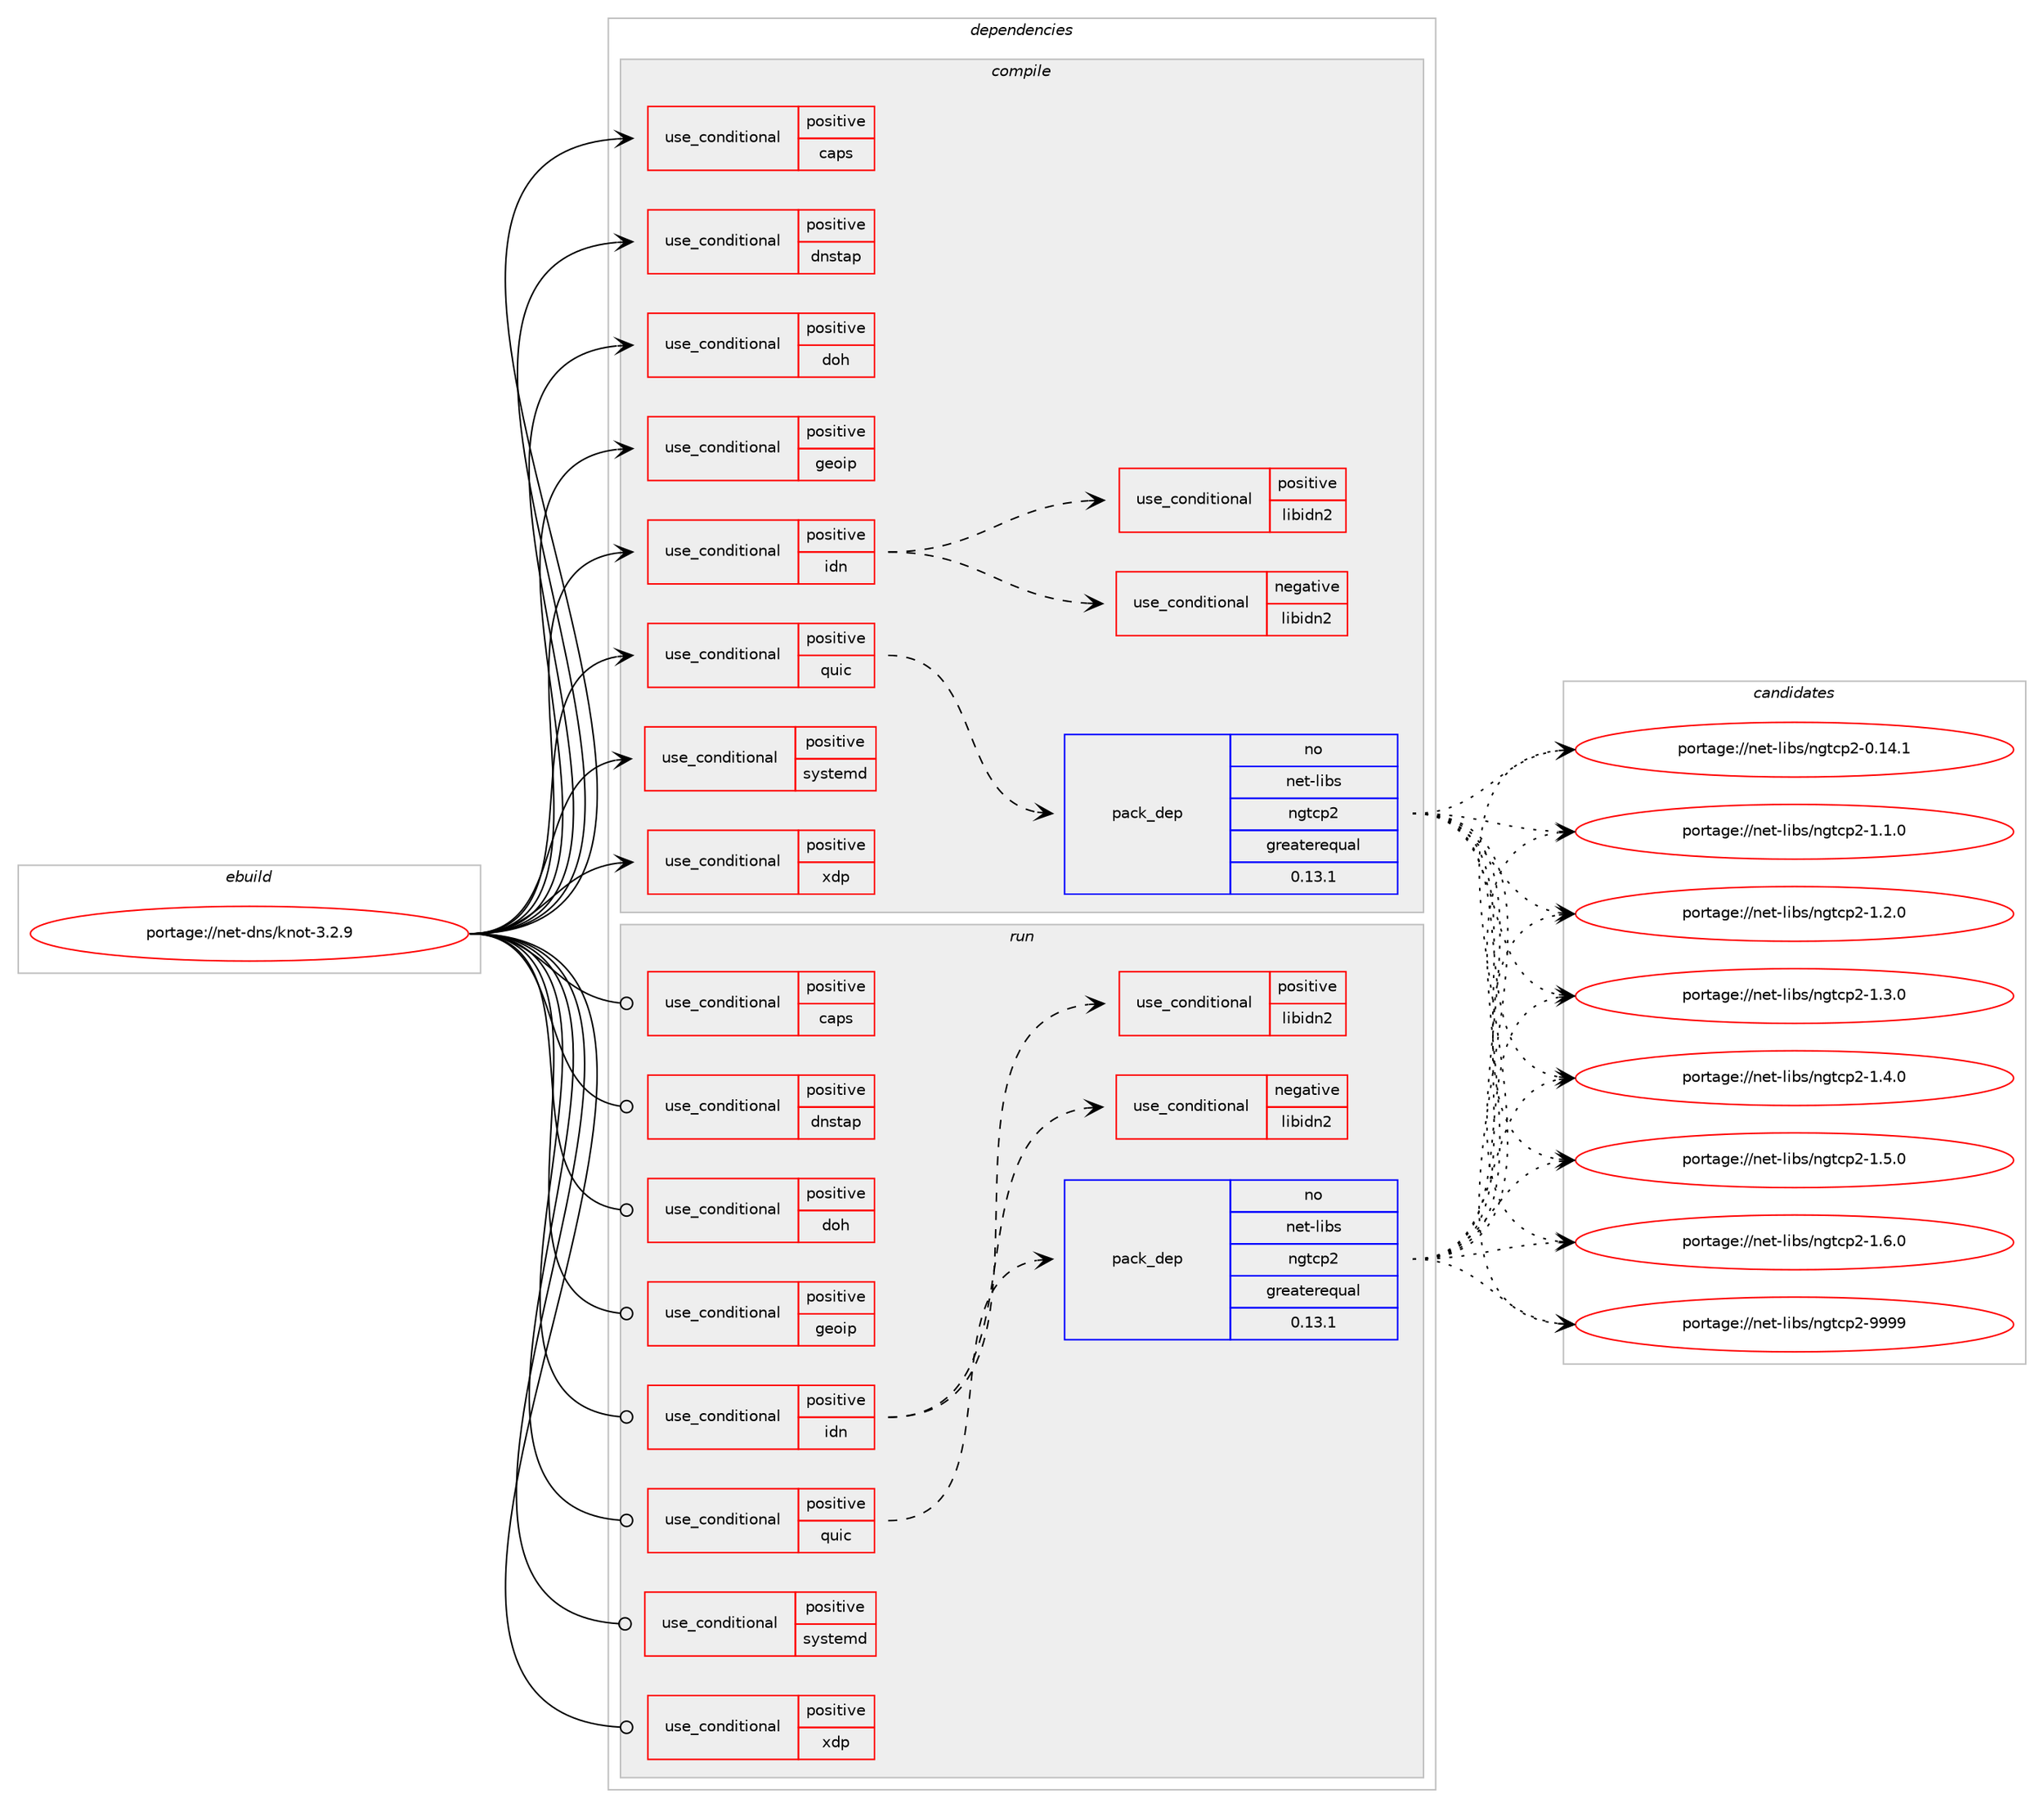digraph prolog {

# *************
# Graph options
# *************

newrank=true;
concentrate=true;
compound=true;
graph [rankdir=LR,fontname=Helvetica,fontsize=10,ranksep=1.5];#, ranksep=2.5, nodesep=0.2];
edge  [arrowhead=vee];
node  [fontname=Helvetica,fontsize=10];

# **********
# The ebuild
# **********

subgraph cluster_leftcol {
color=gray;
rank=same;
label=<<i>ebuild</i>>;
id [label="portage://net-dns/knot-3.2.9", color=red, width=4, href="../net-dns/knot-3.2.9.svg"];
}

# ****************
# The dependencies
# ****************

subgraph cluster_midcol {
color=gray;
label=<<i>dependencies</i>>;
subgraph cluster_compile {
fillcolor="#eeeeee";
style=filled;
label=<<i>compile</i>>;
subgraph cond87215 {
dependency176794 [label=<<TABLE BORDER="0" CELLBORDER="1" CELLSPACING="0" CELLPADDING="4"><TR><TD ROWSPAN="3" CELLPADDING="10">use_conditional</TD></TR><TR><TD>positive</TD></TR><TR><TD>caps</TD></TR></TABLE>>, shape=none, color=red];
# *** BEGIN UNKNOWN DEPENDENCY TYPE (TODO) ***
# dependency176794 -> package_dependency(portage://net-dns/knot-3.2.9,install,no,sys-libs,libcap-ng,none,[,,],[],[])
# *** END UNKNOWN DEPENDENCY TYPE (TODO) ***

}
id:e -> dependency176794:w [weight=20,style="solid",arrowhead="vee"];
subgraph cond87216 {
dependency176795 [label=<<TABLE BORDER="0" CELLBORDER="1" CELLSPACING="0" CELLPADDING="4"><TR><TD ROWSPAN="3" CELLPADDING="10">use_conditional</TD></TR><TR><TD>positive</TD></TR><TR><TD>dnstap</TD></TR></TABLE>>, shape=none, color=red];
# *** BEGIN UNKNOWN DEPENDENCY TYPE (TODO) ***
# dependency176795 -> package_dependency(portage://net-dns/knot-3.2.9,install,no,dev-libs,fstrm,none,[,,],[],[])
# *** END UNKNOWN DEPENDENCY TYPE (TODO) ***

# *** BEGIN UNKNOWN DEPENDENCY TYPE (TODO) ***
# dependency176795 -> package_dependency(portage://net-dns/knot-3.2.9,install,no,dev-libs,protobuf-c,none,[,,],any_same_slot,[])
# *** END UNKNOWN DEPENDENCY TYPE (TODO) ***

}
id:e -> dependency176795:w [weight=20,style="solid",arrowhead="vee"];
subgraph cond87217 {
dependency176796 [label=<<TABLE BORDER="0" CELLBORDER="1" CELLSPACING="0" CELLPADDING="4"><TR><TD ROWSPAN="3" CELLPADDING="10">use_conditional</TD></TR><TR><TD>positive</TD></TR><TR><TD>doh</TD></TR></TABLE>>, shape=none, color=red];
# *** BEGIN UNKNOWN DEPENDENCY TYPE (TODO) ***
# dependency176796 -> package_dependency(portage://net-dns/knot-3.2.9,install,no,net-libs,nghttp2,none,[,,],any_same_slot,[])
# *** END UNKNOWN DEPENDENCY TYPE (TODO) ***

}
id:e -> dependency176796:w [weight=20,style="solid",arrowhead="vee"];
subgraph cond87218 {
dependency176797 [label=<<TABLE BORDER="0" CELLBORDER="1" CELLSPACING="0" CELLPADDING="4"><TR><TD ROWSPAN="3" CELLPADDING="10">use_conditional</TD></TR><TR><TD>positive</TD></TR><TR><TD>geoip</TD></TR></TABLE>>, shape=none, color=red];
# *** BEGIN UNKNOWN DEPENDENCY TYPE (TODO) ***
# dependency176797 -> package_dependency(portage://net-dns/knot-3.2.9,install,no,dev-libs,libmaxminddb,none,[,,],any_same_slot,[])
# *** END UNKNOWN DEPENDENCY TYPE (TODO) ***

}
id:e -> dependency176797:w [weight=20,style="solid",arrowhead="vee"];
subgraph cond87219 {
dependency176798 [label=<<TABLE BORDER="0" CELLBORDER="1" CELLSPACING="0" CELLPADDING="4"><TR><TD ROWSPAN="3" CELLPADDING="10">use_conditional</TD></TR><TR><TD>positive</TD></TR><TR><TD>idn</TD></TR></TABLE>>, shape=none, color=red];
subgraph cond87220 {
dependency176799 [label=<<TABLE BORDER="0" CELLBORDER="1" CELLSPACING="0" CELLPADDING="4"><TR><TD ROWSPAN="3" CELLPADDING="10">use_conditional</TD></TR><TR><TD>negative</TD></TR><TR><TD>libidn2</TD></TR></TABLE>>, shape=none, color=red];
# *** BEGIN UNKNOWN DEPENDENCY TYPE (TODO) ***
# dependency176799 -> package_dependency(portage://net-dns/knot-3.2.9,install,no,net-dns,libidn,none,[,,],[slot(0),equal],[])
# *** END UNKNOWN DEPENDENCY TYPE (TODO) ***

# *** BEGIN UNKNOWN DEPENDENCY TYPE (TODO) ***
# dependency176799 -> package_dependency(portage://net-dns/knot-3.2.9,install,weak,net-dns,libidn2,none,[,,],[],[])
# *** END UNKNOWN DEPENDENCY TYPE (TODO) ***

}
dependency176798:e -> dependency176799:w [weight=20,style="dashed",arrowhead="vee"];
subgraph cond87221 {
dependency176800 [label=<<TABLE BORDER="0" CELLBORDER="1" CELLSPACING="0" CELLPADDING="4"><TR><TD ROWSPAN="3" CELLPADDING="10">use_conditional</TD></TR><TR><TD>positive</TD></TR><TR><TD>libidn2</TD></TR></TABLE>>, shape=none, color=red];
# *** BEGIN UNKNOWN DEPENDENCY TYPE (TODO) ***
# dependency176800 -> package_dependency(portage://net-dns/knot-3.2.9,install,no,net-dns,libidn2,none,[,,],any_same_slot,[])
# *** END UNKNOWN DEPENDENCY TYPE (TODO) ***

}
dependency176798:e -> dependency176800:w [weight=20,style="dashed",arrowhead="vee"];
}
id:e -> dependency176798:w [weight=20,style="solid",arrowhead="vee"];
subgraph cond87222 {
dependency176801 [label=<<TABLE BORDER="0" CELLBORDER="1" CELLSPACING="0" CELLPADDING="4"><TR><TD ROWSPAN="3" CELLPADDING="10">use_conditional</TD></TR><TR><TD>positive</TD></TR><TR><TD>quic</TD></TR></TABLE>>, shape=none, color=red];
subgraph pack87046 {
dependency176802 [label=<<TABLE BORDER="0" CELLBORDER="1" CELLSPACING="0" CELLPADDING="4" WIDTH="220"><TR><TD ROWSPAN="6" CELLPADDING="30">pack_dep</TD></TR><TR><TD WIDTH="110">no</TD></TR><TR><TD>net-libs</TD></TR><TR><TD>ngtcp2</TD></TR><TR><TD>greaterequal</TD></TR><TR><TD>0.13.1</TD></TR></TABLE>>, shape=none, color=blue];
}
dependency176801:e -> dependency176802:w [weight=20,style="dashed",arrowhead="vee"];
}
id:e -> dependency176801:w [weight=20,style="solid",arrowhead="vee"];
subgraph cond87223 {
dependency176803 [label=<<TABLE BORDER="0" CELLBORDER="1" CELLSPACING="0" CELLPADDING="4"><TR><TD ROWSPAN="3" CELLPADDING="10">use_conditional</TD></TR><TR><TD>positive</TD></TR><TR><TD>systemd</TD></TR></TABLE>>, shape=none, color=red];
# *** BEGIN UNKNOWN DEPENDENCY TYPE (TODO) ***
# dependency176803 -> package_dependency(portage://net-dns/knot-3.2.9,install,no,sys-apps,systemd,none,[,,],any_same_slot,[])
# *** END UNKNOWN DEPENDENCY TYPE (TODO) ***

}
id:e -> dependency176803:w [weight=20,style="solid",arrowhead="vee"];
subgraph cond87224 {
dependency176804 [label=<<TABLE BORDER="0" CELLBORDER="1" CELLSPACING="0" CELLPADDING="4"><TR><TD ROWSPAN="3" CELLPADDING="10">use_conditional</TD></TR><TR><TD>positive</TD></TR><TR><TD>xdp</TD></TR></TABLE>>, shape=none, color=red];
# *** BEGIN UNKNOWN DEPENDENCY TYPE (TODO) ***
# dependency176804 -> package_dependency(portage://net-dns/knot-3.2.9,install,no,dev-libs,libbpf,none,[,,],any_same_slot,[])
# *** END UNKNOWN DEPENDENCY TYPE (TODO) ***

# *** BEGIN UNKNOWN DEPENDENCY TYPE (TODO) ***
# dependency176804 -> package_dependency(portage://net-dns/knot-3.2.9,install,no,net-libs,libmnl,none,[,,],any_same_slot,[])
# *** END UNKNOWN DEPENDENCY TYPE (TODO) ***

}
id:e -> dependency176804:w [weight=20,style="solid",arrowhead="vee"];
# *** BEGIN UNKNOWN DEPENDENCY TYPE (TODO) ***
# id -> package_dependency(portage://net-dns/knot-3.2.9,install,no,acct-group,knot,none,[,,],[],[])
# *** END UNKNOWN DEPENDENCY TYPE (TODO) ***

# *** BEGIN UNKNOWN DEPENDENCY TYPE (TODO) ***
# id -> package_dependency(portage://net-dns/knot-3.2.9,install,no,acct-user,knot,none,[,,],[],[])
# *** END UNKNOWN DEPENDENCY TYPE (TODO) ***

# *** BEGIN UNKNOWN DEPENDENCY TYPE (TODO) ***
# id -> package_dependency(portage://net-dns/knot-3.2.9,install,no,dev-db,lmdb,none,[,,],any_same_slot,[])
# *** END UNKNOWN DEPENDENCY TYPE (TODO) ***

# *** BEGIN UNKNOWN DEPENDENCY TYPE (TODO) ***
# id -> package_dependency(portage://net-dns/knot-3.2.9,install,no,dev-libs,libedit,none,[,,],[],[])
# *** END UNKNOWN DEPENDENCY TYPE (TODO) ***

# *** BEGIN UNKNOWN DEPENDENCY TYPE (TODO) ***
# id -> package_dependency(portage://net-dns/knot-3.2.9,install,no,dev-libs,userspace-rcu,none,[,,],any_same_slot,[])
# *** END UNKNOWN DEPENDENCY TYPE (TODO) ***

# *** BEGIN UNKNOWN DEPENDENCY TYPE (TODO) ***
# id -> package_dependency(portage://net-dns/knot-3.2.9,install,no,dev-python,lmdb,none,[,,],any_same_slot,[])
# *** END UNKNOWN DEPENDENCY TYPE (TODO) ***

# *** BEGIN UNKNOWN DEPENDENCY TYPE (TODO) ***
# id -> package_dependency(portage://net-dns/knot-3.2.9,install,no,net-libs,gnutls,none,[,,],any_same_slot,[])
# *** END UNKNOWN DEPENDENCY TYPE (TODO) ***

}
subgraph cluster_compileandrun {
fillcolor="#eeeeee";
style=filled;
label=<<i>compile and run</i>>;
}
subgraph cluster_run {
fillcolor="#eeeeee";
style=filled;
label=<<i>run</i>>;
subgraph cond87225 {
dependency176805 [label=<<TABLE BORDER="0" CELLBORDER="1" CELLSPACING="0" CELLPADDING="4"><TR><TD ROWSPAN="3" CELLPADDING="10">use_conditional</TD></TR><TR><TD>positive</TD></TR><TR><TD>caps</TD></TR></TABLE>>, shape=none, color=red];
# *** BEGIN UNKNOWN DEPENDENCY TYPE (TODO) ***
# dependency176805 -> package_dependency(portage://net-dns/knot-3.2.9,run,no,sys-libs,libcap-ng,none,[,,],[],[])
# *** END UNKNOWN DEPENDENCY TYPE (TODO) ***

}
id:e -> dependency176805:w [weight=20,style="solid",arrowhead="odot"];
subgraph cond87226 {
dependency176806 [label=<<TABLE BORDER="0" CELLBORDER="1" CELLSPACING="0" CELLPADDING="4"><TR><TD ROWSPAN="3" CELLPADDING="10">use_conditional</TD></TR><TR><TD>positive</TD></TR><TR><TD>dnstap</TD></TR></TABLE>>, shape=none, color=red];
# *** BEGIN UNKNOWN DEPENDENCY TYPE (TODO) ***
# dependency176806 -> package_dependency(portage://net-dns/knot-3.2.9,run,no,dev-libs,fstrm,none,[,,],[],[])
# *** END UNKNOWN DEPENDENCY TYPE (TODO) ***

# *** BEGIN UNKNOWN DEPENDENCY TYPE (TODO) ***
# dependency176806 -> package_dependency(portage://net-dns/knot-3.2.9,run,no,dev-libs,protobuf-c,none,[,,],any_same_slot,[])
# *** END UNKNOWN DEPENDENCY TYPE (TODO) ***

}
id:e -> dependency176806:w [weight=20,style="solid",arrowhead="odot"];
subgraph cond87227 {
dependency176807 [label=<<TABLE BORDER="0" CELLBORDER="1" CELLSPACING="0" CELLPADDING="4"><TR><TD ROWSPAN="3" CELLPADDING="10">use_conditional</TD></TR><TR><TD>positive</TD></TR><TR><TD>doh</TD></TR></TABLE>>, shape=none, color=red];
# *** BEGIN UNKNOWN DEPENDENCY TYPE (TODO) ***
# dependency176807 -> package_dependency(portage://net-dns/knot-3.2.9,run,no,net-libs,nghttp2,none,[,,],any_same_slot,[])
# *** END UNKNOWN DEPENDENCY TYPE (TODO) ***

}
id:e -> dependency176807:w [weight=20,style="solid",arrowhead="odot"];
subgraph cond87228 {
dependency176808 [label=<<TABLE BORDER="0" CELLBORDER="1" CELLSPACING="0" CELLPADDING="4"><TR><TD ROWSPAN="3" CELLPADDING="10">use_conditional</TD></TR><TR><TD>positive</TD></TR><TR><TD>geoip</TD></TR></TABLE>>, shape=none, color=red];
# *** BEGIN UNKNOWN DEPENDENCY TYPE (TODO) ***
# dependency176808 -> package_dependency(portage://net-dns/knot-3.2.9,run,no,dev-libs,libmaxminddb,none,[,,],any_same_slot,[])
# *** END UNKNOWN DEPENDENCY TYPE (TODO) ***

}
id:e -> dependency176808:w [weight=20,style="solid",arrowhead="odot"];
subgraph cond87229 {
dependency176809 [label=<<TABLE BORDER="0" CELLBORDER="1" CELLSPACING="0" CELLPADDING="4"><TR><TD ROWSPAN="3" CELLPADDING="10">use_conditional</TD></TR><TR><TD>positive</TD></TR><TR><TD>idn</TD></TR></TABLE>>, shape=none, color=red];
subgraph cond87230 {
dependency176810 [label=<<TABLE BORDER="0" CELLBORDER="1" CELLSPACING="0" CELLPADDING="4"><TR><TD ROWSPAN="3" CELLPADDING="10">use_conditional</TD></TR><TR><TD>negative</TD></TR><TR><TD>libidn2</TD></TR></TABLE>>, shape=none, color=red];
# *** BEGIN UNKNOWN DEPENDENCY TYPE (TODO) ***
# dependency176810 -> package_dependency(portage://net-dns/knot-3.2.9,run,no,net-dns,libidn,none,[,,],[slot(0),equal],[])
# *** END UNKNOWN DEPENDENCY TYPE (TODO) ***

# *** BEGIN UNKNOWN DEPENDENCY TYPE (TODO) ***
# dependency176810 -> package_dependency(portage://net-dns/knot-3.2.9,run,weak,net-dns,libidn2,none,[,,],[],[])
# *** END UNKNOWN DEPENDENCY TYPE (TODO) ***

}
dependency176809:e -> dependency176810:w [weight=20,style="dashed",arrowhead="vee"];
subgraph cond87231 {
dependency176811 [label=<<TABLE BORDER="0" CELLBORDER="1" CELLSPACING="0" CELLPADDING="4"><TR><TD ROWSPAN="3" CELLPADDING="10">use_conditional</TD></TR><TR><TD>positive</TD></TR><TR><TD>libidn2</TD></TR></TABLE>>, shape=none, color=red];
# *** BEGIN UNKNOWN DEPENDENCY TYPE (TODO) ***
# dependency176811 -> package_dependency(portage://net-dns/knot-3.2.9,run,no,net-dns,libidn2,none,[,,],any_same_slot,[])
# *** END UNKNOWN DEPENDENCY TYPE (TODO) ***

}
dependency176809:e -> dependency176811:w [weight=20,style="dashed",arrowhead="vee"];
}
id:e -> dependency176809:w [weight=20,style="solid",arrowhead="odot"];
subgraph cond87232 {
dependency176812 [label=<<TABLE BORDER="0" CELLBORDER="1" CELLSPACING="0" CELLPADDING="4"><TR><TD ROWSPAN="3" CELLPADDING="10">use_conditional</TD></TR><TR><TD>positive</TD></TR><TR><TD>quic</TD></TR></TABLE>>, shape=none, color=red];
subgraph pack87047 {
dependency176813 [label=<<TABLE BORDER="0" CELLBORDER="1" CELLSPACING="0" CELLPADDING="4" WIDTH="220"><TR><TD ROWSPAN="6" CELLPADDING="30">pack_dep</TD></TR><TR><TD WIDTH="110">no</TD></TR><TR><TD>net-libs</TD></TR><TR><TD>ngtcp2</TD></TR><TR><TD>greaterequal</TD></TR><TR><TD>0.13.1</TD></TR></TABLE>>, shape=none, color=blue];
}
dependency176812:e -> dependency176813:w [weight=20,style="dashed",arrowhead="vee"];
}
id:e -> dependency176812:w [weight=20,style="solid",arrowhead="odot"];
subgraph cond87233 {
dependency176814 [label=<<TABLE BORDER="0" CELLBORDER="1" CELLSPACING="0" CELLPADDING="4"><TR><TD ROWSPAN="3" CELLPADDING="10">use_conditional</TD></TR><TR><TD>positive</TD></TR><TR><TD>systemd</TD></TR></TABLE>>, shape=none, color=red];
# *** BEGIN UNKNOWN DEPENDENCY TYPE (TODO) ***
# dependency176814 -> package_dependency(portage://net-dns/knot-3.2.9,run,no,sys-apps,systemd,none,[,,],any_same_slot,[])
# *** END UNKNOWN DEPENDENCY TYPE (TODO) ***

}
id:e -> dependency176814:w [weight=20,style="solid",arrowhead="odot"];
subgraph cond87234 {
dependency176815 [label=<<TABLE BORDER="0" CELLBORDER="1" CELLSPACING="0" CELLPADDING="4"><TR><TD ROWSPAN="3" CELLPADDING="10">use_conditional</TD></TR><TR><TD>positive</TD></TR><TR><TD>xdp</TD></TR></TABLE>>, shape=none, color=red];
# *** BEGIN UNKNOWN DEPENDENCY TYPE (TODO) ***
# dependency176815 -> package_dependency(portage://net-dns/knot-3.2.9,run,no,dev-libs,libbpf,none,[,,],any_same_slot,[])
# *** END UNKNOWN DEPENDENCY TYPE (TODO) ***

# *** BEGIN UNKNOWN DEPENDENCY TYPE (TODO) ***
# dependency176815 -> package_dependency(portage://net-dns/knot-3.2.9,run,no,net-libs,libmnl,none,[,,],any_same_slot,[])
# *** END UNKNOWN DEPENDENCY TYPE (TODO) ***

}
id:e -> dependency176815:w [weight=20,style="solid",arrowhead="odot"];
# *** BEGIN UNKNOWN DEPENDENCY TYPE (TODO) ***
# id -> package_dependency(portage://net-dns/knot-3.2.9,run,no,acct-group,knot,none,[,,],[],[])
# *** END UNKNOWN DEPENDENCY TYPE (TODO) ***

# *** BEGIN UNKNOWN DEPENDENCY TYPE (TODO) ***
# id -> package_dependency(portage://net-dns/knot-3.2.9,run,no,acct-user,knot,none,[,,],[],[])
# *** END UNKNOWN DEPENDENCY TYPE (TODO) ***

# *** BEGIN UNKNOWN DEPENDENCY TYPE (TODO) ***
# id -> package_dependency(portage://net-dns/knot-3.2.9,run,no,dev-db,lmdb,none,[,,],any_same_slot,[])
# *** END UNKNOWN DEPENDENCY TYPE (TODO) ***

# *** BEGIN UNKNOWN DEPENDENCY TYPE (TODO) ***
# id -> package_dependency(portage://net-dns/knot-3.2.9,run,no,dev-libs,libedit,none,[,,],[],[])
# *** END UNKNOWN DEPENDENCY TYPE (TODO) ***

# *** BEGIN UNKNOWN DEPENDENCY TYPE (TODO) ***
# id -> package_dependency(portage://net-dns/knot-3.2.9,run,no,dev-libs,userspace-rcu,none,[,,],any_same_slot,[])
# *** END UNKNOWN DEPENDENCY TYPE (TODO) ***

# *** BEGIN UNKNOWN DEPENDENCY TYPE (TODO) ***
# id -> package_dependency(portage://net-dns/knot-3.2.9,run,no,dev-python,lmdb,none,[,,],any_same_slot,[])
# *** END UNKNOWN DEPENDENCY TYPE (TODO) ***

# *** BEGIN UNKNOWN DEPENDENCY TYPE (TODO) ***
# id -> package_dependency(portage://net-dns/knot-3.2.9,run,no,net-libs,gnutls,none,[,,],any_same_slot,[])
# *** END UNKNOWN DEPENDENCY TYPE (TODO) ***

}
}

# **************
# The candidates
# **************

subgraph cluster_choices {
rank=same;
color=gray;
label=<<i>candidates</i>>;

subgraph choice87046 {
color=black;
nodesep=1;
choice110101116451081059811547110103116991125045484649524649 [label="portage://net-libs/ngtcp2-0.14.1", color=red, width=4,href="../net-libs/ngtcp2-0.14.1.svg"];
choice1101011164510810598115471101031169911250454946494648 [label="portage://net-libs/ngtcp2-1.1.0", color=red, width=4,href="../net-libs/ngtcp2-1.1.0.svg"];
choice1101011164510810598115471101031169911250454946504648 [label="portage://net-libs/ngtcp2-1.2.0", color=red, width=4,href="../net-libs/ngtcp2-1.2.0.svg"];
choice1101011164510810598115471101031169911250454946514648 [label="portage://net-libs/ngtcp2-1.3.0", color=red, width=4,href="../net-libs/ngtcp2-1.3.0.svg"];
choice1101011164510810598115471101031169911250454946524648 [label="portage://net-libs/ngtcp2-1.4.0", color=red, width=4,href="../net-libs/ngtcp2-1.4.0.svg"];
choice1101011164510810598115471101031169911250454946534648 [label="portage://net-libs/ngtcp2-1.5.0", color=red, width=4,href="../net-libs/ngtcp2-1.5.0.svg"];
choice1101011164510810598115471101031169911250454946544648 [label="portage://net-libs/ngtcp2-1.6.0", color=red, width=4,href="../net-libs/ngtcp2-1.6.0.svg"];
choice11010111645108105981154711010311699112504557575757 [label="portage://net-libs/ngtcp2-9999", color=red, width=4,href="../net-libs/ngtcp2-9999.svg"];
dependency176802:e -> choice110101116451081059811547110103116991125045484649524649:w [style=dotted,weight="100"];
dependency176802:e -> choice1101011164510810598115471101031169911250454946494648:w [style=dotted,weight="100"];
dependency176802:e -> choice1101011164510810598115471101031169911250454946504648:w [style=dotted,weight="100"];
dependency176802:e -> choice1101011164510810598115471101031169911250454946514648:w [style=dotted,weight="100"];
dependency176802:e -> choice1101011164510810598115471101031169911250454946524648:w [style=dotted,weight="100"];
dependency176802:e -> choice1101011164510810598115471101031169911250454946534648:w [style=dotted,weight="100"];
dependency176802:e -> choice1101011164510810598115471101031169911250454946544648:w [style=dotted,weight="100"];
dependency176802:e -> choice11010111645108105981154711010311699112504557575757:w [style=dotted,weight="100"];
}
subgraph choice87047 {
color=black;
nodesep=1;
choice110101116451081059811547110103116991125045484649524649 [label="portage://net-libs/ngtcp2-0.14.1", color=red, width=4,href="../net-libs/ngtcp2-0.14.1.svg"];
choice1101011164510810598115471101031169911250454946494648 [label="portage://net-libs/ngtcp2-1.1.0", color=red, width=4,href="../net-libs/ngtcp2-1.1.0.svg"];
choice1101011164510810598115471101031169911250454946504648 [label="portage://net-libs/ngtcp2-1.2.0", color=red, width=4,href="../net-libs/ngtcp2-1.2.0.svg"];
choice1101011164510810598115471101031169911250454946514648 [label="portage://net-libs/ngtcp2-1.3.0", color=red, width=4,href="../net-libs/ngtcp2-1.3.0.svg"];
choice1101011164510810598115471101031169911250454946524648 [label="portage://net-libs/ngtcp2-1.4.0", color=red, width=4,href="../net-libs/ngtcp2-1.4.0.svg"];
choice1101011164510810598115471101031169911250454946534648 [label="portage://net-libs/ngtcp2-1.5.0", color=red, width=4,href="../net-libs/ngtcp2-1.5.0.svg"];
choice1101011164510810598115471101031169911250454946544648 [label="portage://net-libs/ngtcp2-1.6.0", color=red, width=4,href="../net-libs/ngtcp2-1.6.0.svg"];
choice11010111645108105981154711010311699112504557575757 [label="portage://net-libs/ngtcp2-9999", color=red, width=4,href="../net-libs/ngtcp2-9999.svg"];
dependency176813:e -> choice110101116451081059811547110103116991125045484649524649:w [style=dotted,weight="100"];
dependency176813:e -> choice1101011164510810598115471101031169911250454946494648:w [style=dotted,weight="100"];
dependency176813:e -> choice1101011164510810598115471101031169911250454946504648:w [style=dotted,weight="100"];
dependency176813:e -> choice1101011164510810598115471101031169911250454946514648:w [style=dotted,weight="100"];
dependency176813:e -> choice1101011164510810598115471101031169911250454946524648:w [style=dotted,weight="100"];
dependency176813:e -> choice1101011164510810598115471101031169911250454946534648:w [style=dotted,weight="100"];
dependency176813:e -> choice1101011164510810598115471101031169911250454946544648:w [style=dotted,weight="100"];
dependency176813:e -> choice11010111645108105981154711010311699112504557575757:w [style=dotted,weight="100"];
}
}

}
